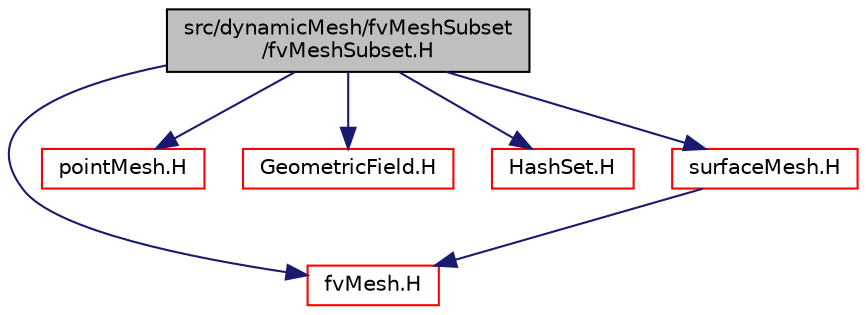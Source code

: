 digraph "src/dynamicMesh/fvMeshSubset/fvMeshSubset.H"
{
  bgcolor="transparent";
  edge [fontname="Helvetica",fontsize="10",labelfontname="Helvetica",labelfontsize="10"];
  node [fontname="Helvetica",fontsize="10",shape=record];
  Node1 [label="src/dynamicMesh/fvMeshSubset\l/fvMeshSubset.H",height=0.2,width=0.4,color="black", fillcolor="grey75", style="filled", fontcolor="black"];
  Node1 -> Node2 [color="midnightblue",fontsize="10",style="solid",fontname="Helvetica"];
  Node2 [label="fvMesh.H",height=0.2,width=0.4,color="red",URL="$a06053.html"];
  Node1 -> Node3 [color="midnightblue",fontsize="10",style="solid",fontname="Helvetica"];
  Node3 [label="pointMesh.H",height=0.2,width=0.4,color="red",URL="$a08747.html"];
  Node1 -> Node4 [color="midnightblue",fontsize="10",style="solid",fontname="Helvetica"];
  Node4 [label="GeometricField.H",height=0.2,width=0.4,color="red",URL="$a08203.html"];
  Node1 -> Node5 [color="midnightblue",fontsize="10",style="solid",fontname="Helvetica"];
  Node5 [label="HashSet.H",height=0.2,width=0.4,color="red",URL="$a07754.html"];
  Node1 -> Node6 [color="midnightblue",fontsize="10",style="solid",fontname="Helvetica"];
  Node6 [label="surfaceMesh.H",height=0.2,width=0.4,color="red",URL="$a06338.html"];
  Node6 -> Node2 [color="midnightblue",fontsize="10",style="solid",fontname="Helvetica"];
}
